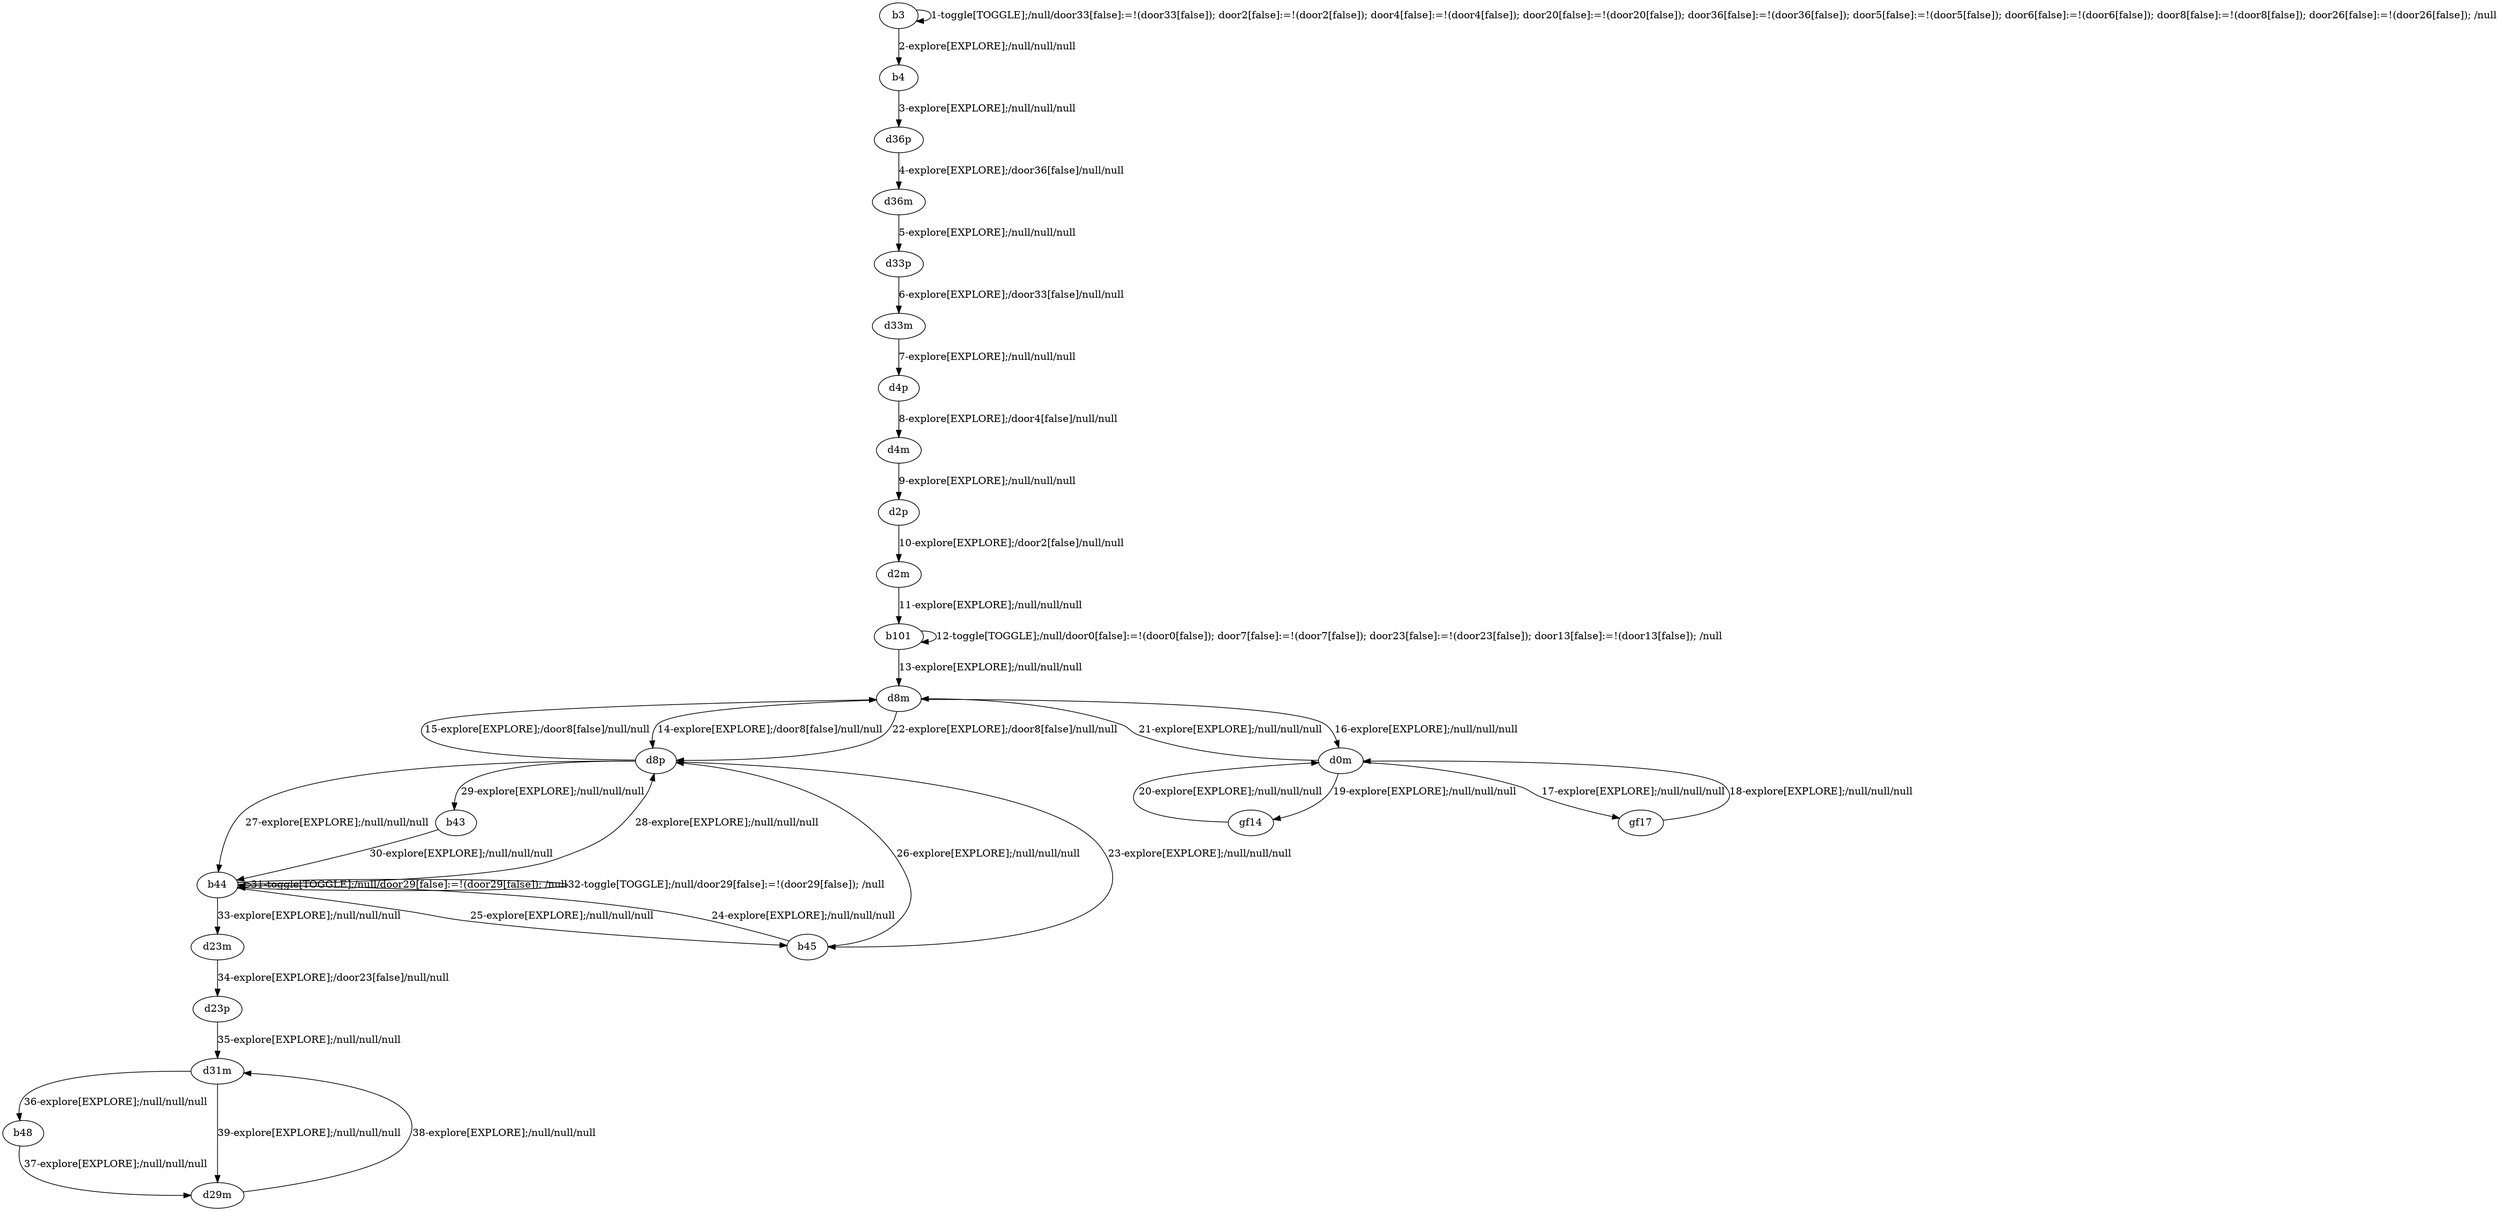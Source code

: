 # Total number of goals covered by this test: 2
# d29m --> d31m
# d31m --> d29m

digraph g {
"b3" -> "b3" [label = "1-toggle[TOGGLE];/null/door33[false]:=!(door33[false]); door2[false]:=!(door2[false]); door4[false]:=!(door4[false]); door20[false]:=!(door20[false]); door36[false]:=!(door36[false]); door5[false]:=!(door5[false]); door6[false]:=!(door6[false]); door8[false]:=!(door8[false]); door26[false]:=!(door26[false]); /null"];
"b3" -> "b4" [label = "2-explore[EXPLORE];/null/null/null"];
"b4" -> "d36p" [label = "3-explore[EXPLORE];/null/null/null"];
"d36p" -> "d36m" [label = "4-explore[EXPLORE];/door36[false]/null/null"];
"d36m" -> "d33p" [label = "5-explore[EXPLORE];/null/null/null"];
"d33p" -> "d33m" [label = "6-explore[EXPLORE];/door33[false]/null/null"];
"d33m" -> "d4p" [label = "7-explore[EXPLORE];/null/null/null"];
"d4p" -> "d4m" [label = "8-explore[EXPLORE];/door4[false]/null/null"];
"d4m" -> "d2p" [label = "9-explore[EXPLORE];/null/null/null"];
"d2p" -> "d2m" [label = "10-explore[EXPLORE];/door2[false]/null/null"];
"d2m" -> "b101" [label = "11-explore[EXPLORE];/null/null/null"];
"b101" -> "b101" [label = "12-toggle[TOGGLE];/null/door0[false]:=!(door0[false]); door7[false]:=!(door7[false]); door23[false]:=!(door23[false]); door13[false]:=!(door13[false]); /null"];
"b101" -> "d8m" [label = "13-explore[EXPLORE];/null/null/null"];
"d8m" -> "d8p" [label = "14-explore[EXPLORE];/door8[false]/null/null"];
"d8p" -> "d8m" [label = "15-explore[EXPLORE];/door8[false]/null/null"];
"d8m" -> "d0m" [label = "16-explore[EXPLORE];/null/null/null"];
"d0m" -> "gf17" [label = "17-explore[EXPLORE];/null/null/null"];
"gf17" -> "d0m" [label = "18-explore[EXPLORE];/null/null/null"];
"d0m" -> "gf14" [label = "19-explore[EXPLORE];/null/null/null"];
"gf14" -> "d0m" [label = "20-explore[EXPLORE];/null/null/null"];
"d0m" -> "d8m" [label = "21-explore[EXPLORE];/null/null/null"];
"d8m" -> "d8p" [label = "22-explore[EXPLORE];/door8[false]/null/null"];
"d8p" -> "b45" [label = "23-explore[EXPLORE];/null/null/null"];
"b45" -> "b44" [label = "24-explore[EXPLORE];/null/null/null"];
"b44" -> "b45" [label = "25-explore[EXPLORE];/null/null/null"];
"b45" -> "d8p" [label = "26-explore[EXPLORE];/null/null/null"];
"d8p" -> "b44" [label = "27-explore[EXPLORE];/null/null/null"];
"b44" -> "d8p" [label = "28-explore[EXPLORE];/null/null/null"];
"d8p" -> "b43" [label = "29-explore[EXPLORE];/null/null/null"];
"b43" -> "b44" [label = "30-explore[EXPLORE];/null/null/null"];
"b44" -> "b44" [label = "31-toggle[TOGGLE];/null/door29[false]:=!(door29[false]); /null"];
"b44" -> "b44" [label = "32-toggle[TOGGLE];/null/door29[false]:=!(door29[false]); /null"];
"b44" -> "d23m" [label = "33-explore[EXPLORE];/null/null/null"];
"d23m" -> "d23p" [label = "34-explore[EXPLORE];/door23[false]/null/null"];
"d23p" -> "d31m" [label = "35-explore[EXPLORE];/null/null/null"];
"d31m" -> "b48" [label = "36-explore[EXPLORE];/null/null/null"];
"b48" -> "d29m" [label = "37-explore[EXPLORE];/null/null/null"];
"d29m" -> "d31m" [label = "38-explore[EXPLORE];/null/null/null"];
"d31m" -> "d29m" [label = "39-explore[EXPLORE];/null/null/null"];
}